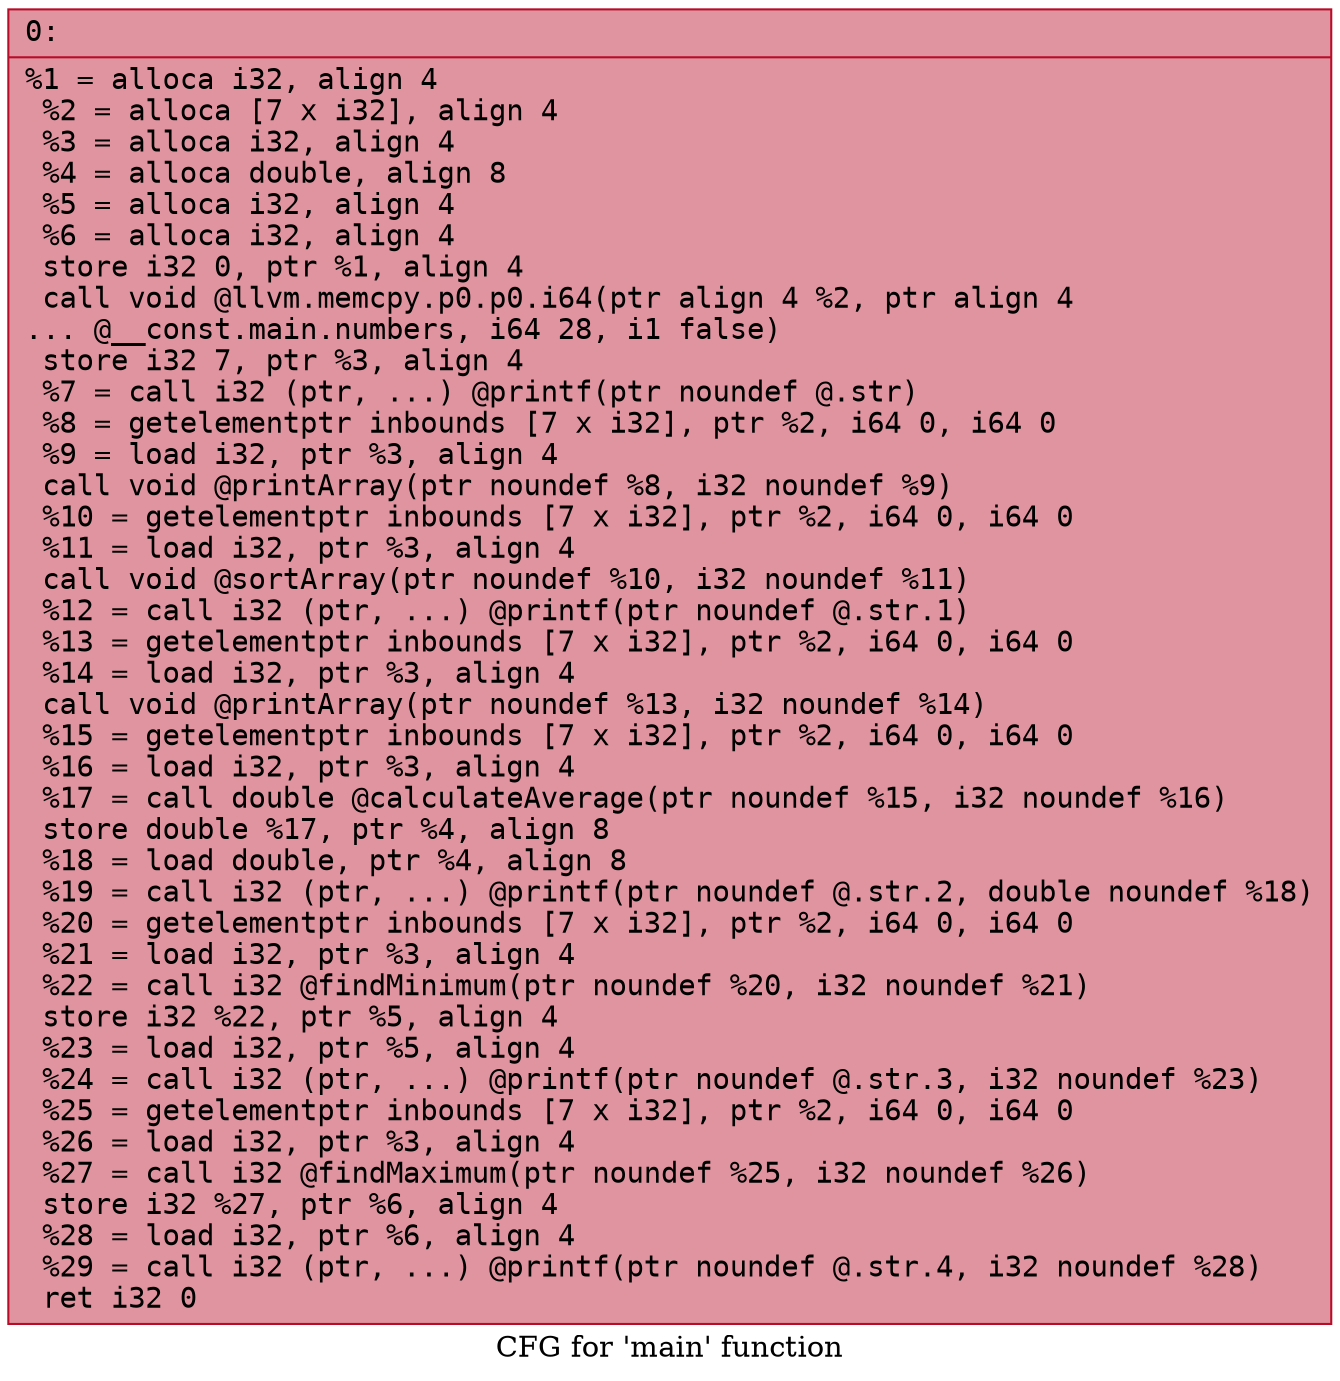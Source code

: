digraph "CFG for 'main' function" {
    label = "CFG for 'main' function";
    
    Node0x5be63f338cf0 [shape = record;color = "#b70d28ff";style = filled;fillcolor = "#b70d2870";fontname = "Courier";label = "{0:\l|  %1 = alloca i32, align 4\l  %2 = alloca [7 x i32], align 4\l  %3 = alloca i32, align 4\l  %4 = alloca double, align 8\l  %5 = alloca i32, align 4\l  %6 = alloca i32, align 4\l  store i32 0, ptr %1, align 4\l  call void @llvm.memcpy.p0.p0.i64(ptr align 4 %2, ptr align 4\l... @__const.main.numbers, i64 28, i1 false)\l  store i32 7, ptr %3, align 4\l  %7 = call i32 (ptr, ...) @printf(ptr noundef @.str)\l  %8 = getelementptr inbounds [7 x i32], ptr %2, i64 0, i64 0\l  %9 = load i32, ptr %3, align 4\l  call void @printArray(ptr noundef %8, i32 noundef %9)\l  %10 = getelementptr inbounds [7 x i32], ptr %2, i64 0, i64 0\l  %11 = load i32, ptr %3, align 4\l  call void @sortArray(ptr noundef %10, i32 noundef %11)\l  %12 = call i32 (ptr, ...) @printf(ptr noundef @.str.1)\l  %13 = getelementptr inbounds [7 x i32], ptr %2, i64 0, i64 0\l  %14 = load i32, ptr %3, align 4\l  call void @printArray(ptr noundef %13, i32 noundef %14)\l  %15 = getelementptr inbounds [7 x i32], ptr %2, i64 0, i64 0\l  %16 = load i32, ptr %3, align 4\l  %17 = call double @calculateAverage(ptr noundef %15, i32 noundef %16)\l  store double %17, ptr %4, align 8\l  %18 = load double, ptr %4, align 8\l  %19 = call i32 (ptr, ...) @printf(ptr noundef @.str.2, double noundef %18)\l  %20 = getelementptr inbounds [7 x i32], ptr %2, i64 0, i64 0\l  %21 = load i32, ptr %3, align 4\l  %22 = call i32 @findMinimum(ptr noundef %20, i32 noundef %21)\l  store i32 %22, ptr %5, align 4\l  %23 = load i32, ptr %5, align 4\l  %24 = call i32 (ptr, ...) @printf(ptr noundef @.str.3, i32 noundef %23)\l  %25 = getelementptr inbounds [7 x i32], ptr %2, i64 0, i64 0\l  %26 = load i32, ptr %3, align 4\l  %27 = call i32 @findMaximum(ptr noundef %25, i32 noundef %26)\l  store i32 %27, ptr %6, align 4\l  %28 = load i32, ptr %6, align 4\l  %29 = call i32 (ptr, ...) @printf(ptr noundef @.str.4, i32 noundef %28)\l  ret i32 0\l}";];
}